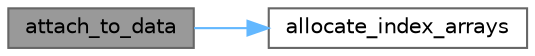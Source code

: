 digraph "attach_to_data"
{
 // LATEX_PDF_SIZE
  bgcolor="transparent";
  edge [fontname=Helvetica,fontsize=10,labelfontname=Helvetica,labelfontsize=10];
  node [fontname=Helvetica,fontsize=10,shape=box,height=0.2,width=0.4];
  rankdir="LR";
  Node1 [label="attach_to_data",height=0.2,width=0.4,color="gray40", fillcolor="grey60", style="filled", fontcolor="black",tooltip=" "];
  Node1 -> Node2 [color="steelblue1",style="solid"];
  Node2 [label="allocate_index_arrays",height=0.2,width=0.4,color="grey40", fillcolor="white", style="filled",URL="$debug__diff__check_8c.html#af8d6f62e96ac7ffc1ac08d849d2a6e94",tooltip=" "];
}
